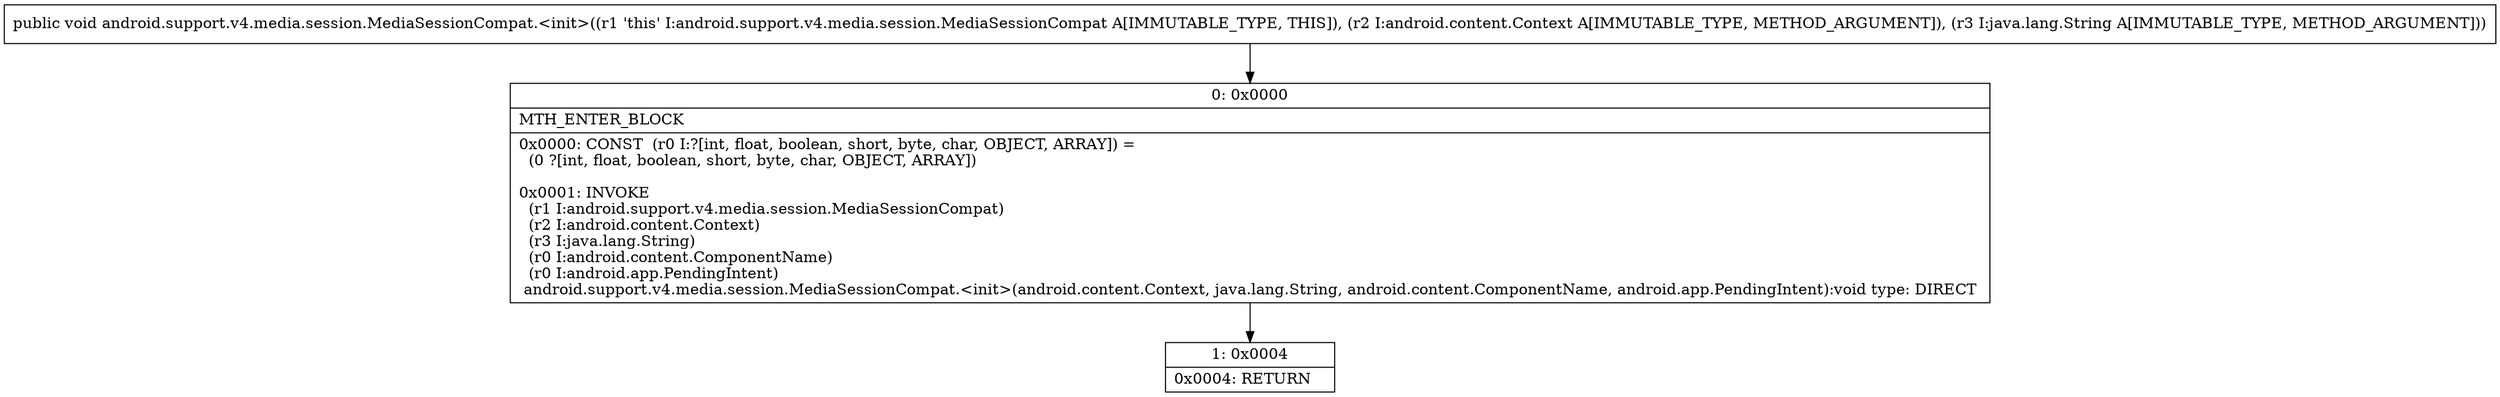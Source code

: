 digraph "CFG forandroid.support.v4.media.session.MediaSessionCompat.\<init\>(Landroid\/content\/Context;Ljava\/lang\/String;)V" {
Node_0 [shape=record,label="{0\:\ 0x0000|MTH_ENTER_BLOCK\l|0x0000: CONST  (r0 I:?[int, float, boolean, short, byte, char, OBJECT, ARRAY]) = \l  (0 ?[int, float, boolean, short, byte, char, OBJECT, ARRAY])\l \l0x0001: INVOKE  \l  (r1 I:android.support.v4.media.session.MediaSessionCompat)\l  (r2 I:android.content.Context)\l  (r3 I:java.lang.String)\l  (r0 I:android.content.ComponentName)\l  (r0 I:android.app.PendingIntent)\l android.support.v4.media.session.MediaSessionCompat.\<init\>(android.content.Context, java.lang.String, android.content.ComponentName, android.app.PendingIntent):void type: DIRECT \l}"];
Node_1 [shape=record,label="{1\:\ 0x0004|0x0004: RETURN   \l}"];
MethodNode[shape=record,label="{public void android.support.v4.media.session.MediaSessionCompat.\<init\>((r1 'this' I:android.support.v4.media.session.MediaSessionCompat A[IMMUTABLE_TYPE, THIS]), (r2 I:android.content.Context A[IMMUTABLE_TYPE, METHOD_ARGUMENT]), (r3 I:java.lang.String A[IMMUTABLE_TYPE, METHOD_ARGUMENT])) }"];
MethodNode -> Node_0;
Node_0 -> Node_1;
}

